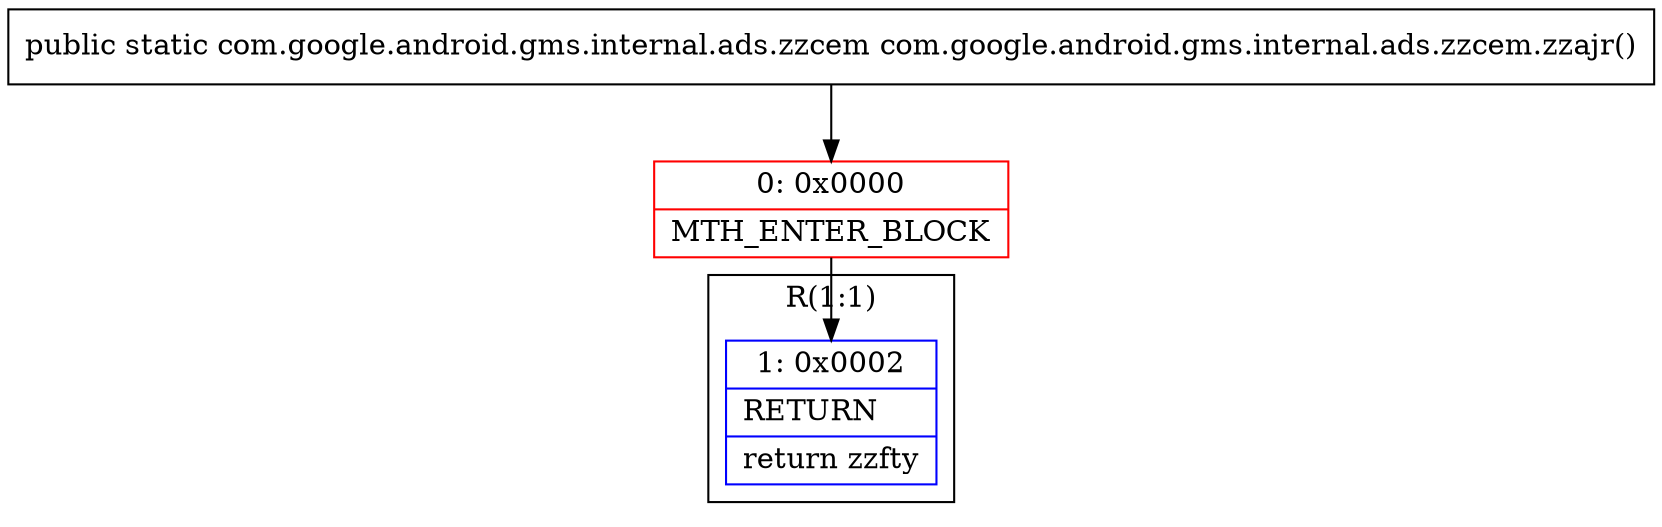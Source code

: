 digraph "CFG forcom.google.android.gms.internal.ads.zzcem.zzajr()Lcom\/google\/android\/gms\/internal\/ads\/zzcem;" {
subgraph cluster_Region_1416423589 {
label = "R(1:1)";
node [shape=record,color=blue];
Node_1 [shape=record,label="{1\:\ 0x0002|RETURN\l|return zzfty\l}"];
}
Node_0 [shape=record,color=red,label="{0\:\ 0x0000|MTH_ENTER_BLOCK\l}"];
MethodNode[shape=record,label="{public static com.google.android.gms.internal.ads.zzcem com.google.android.gms.internal.ads.zzcem.zzajr() }"];
MethodNode -> Node_0;
Node_0 -> Node_1;
}

